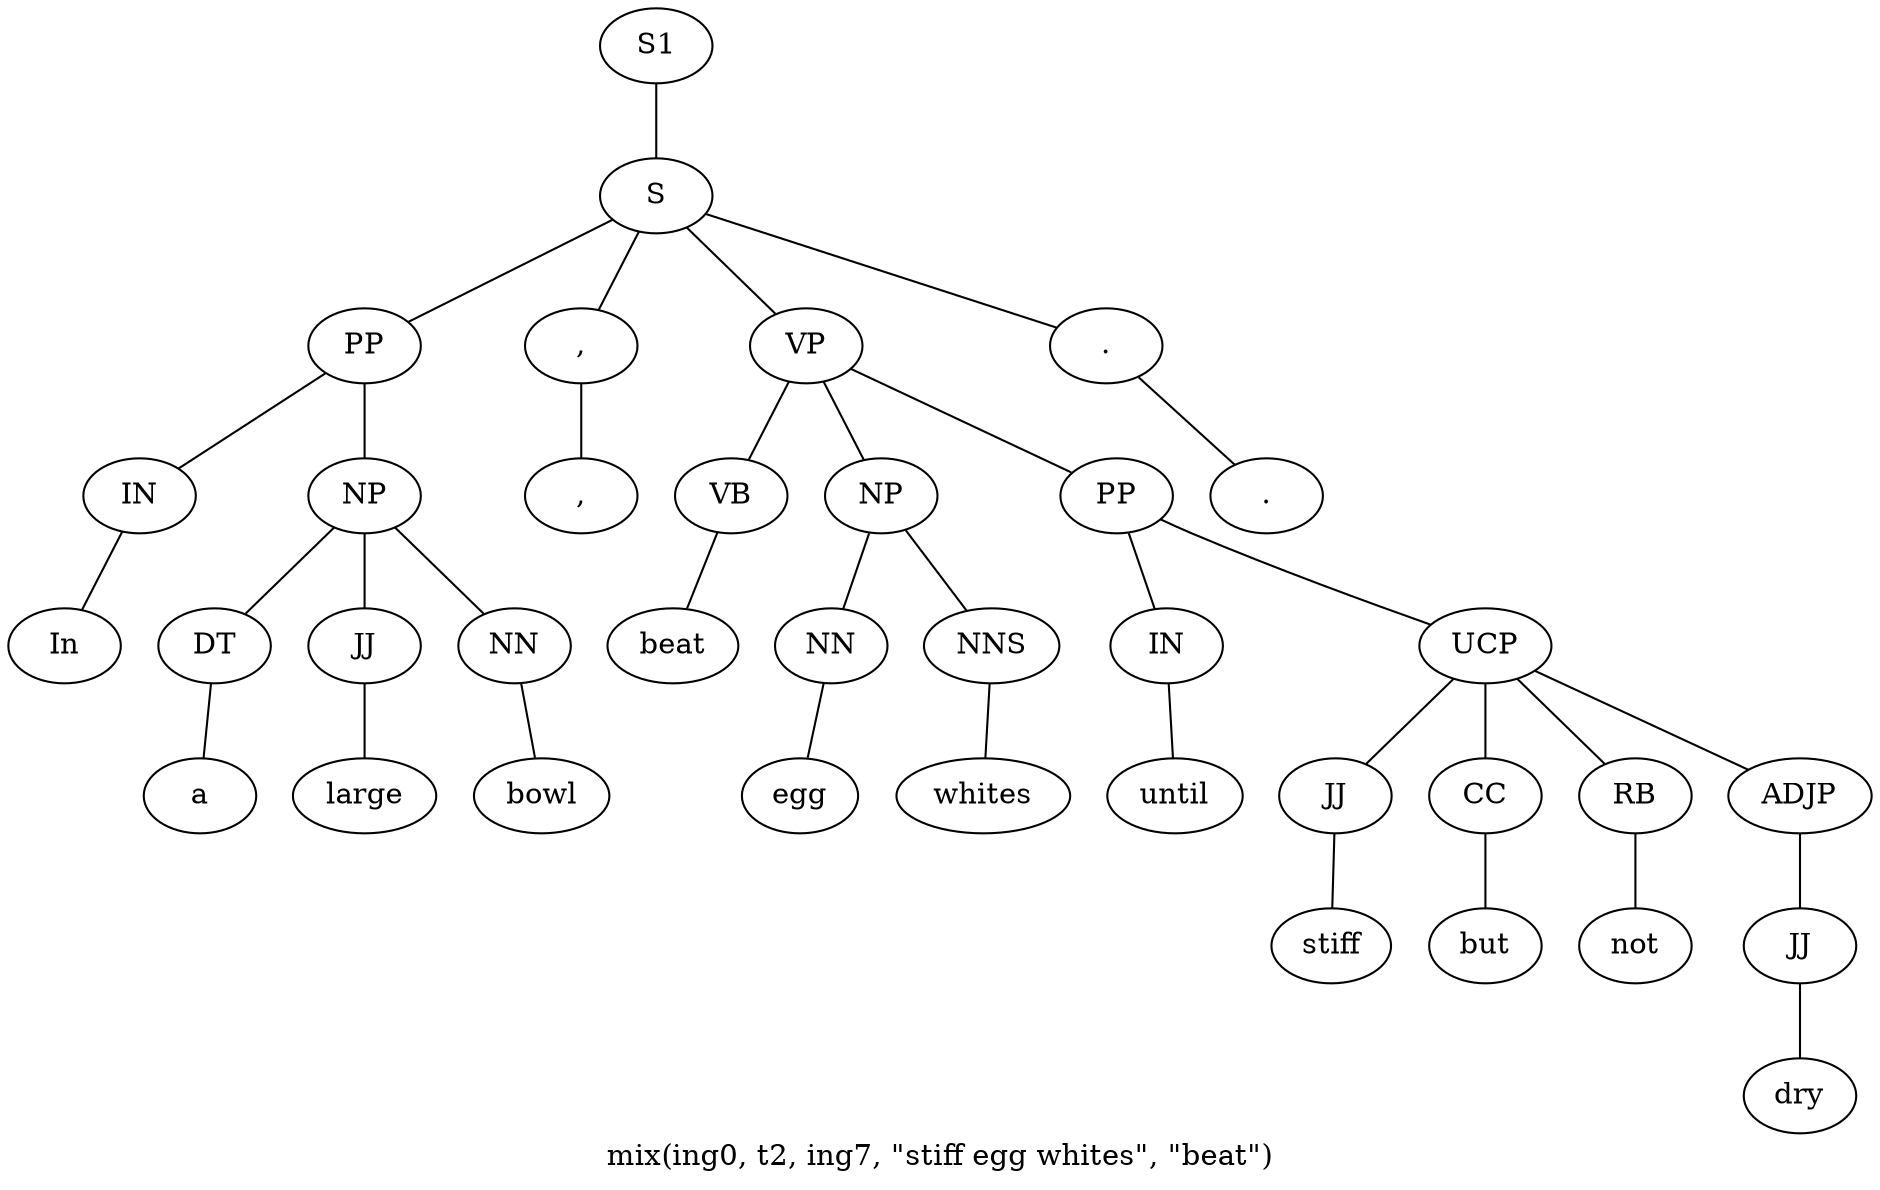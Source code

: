 graph SyntaxGraph {
	label = "mix(ing0, t2, ing7, \"stiff egg whites\", \"beat\")";
	Node0 [label="S1"];
	Node1 [label="S"];
	Node2 [label="PP"];
	Node3 [label="IN"];
	Node4 [label="In"];
	Node5 [label="NP"];
	Node6 [label="DT"];
	Node7 [label="a"];
	Node8 [label="JJ"];
	Node9 [label="large"];
	Node10 [label="NN"];
	Node11 [label="bowl"];
	Node12 [label=","];
	Node13 [label=","];
	Node14 [label="VP"];
	Node15 [label="VB"];
	Node16 [label="beat"];
	Node17 [label="NP"];
	Node18 [label="NN"];
	Node19 [label="egg"];
	Node20 [label="NNS"];
	Node21 [label="whites"];
	Node22 [label="PP"];
	Node23 [label="IN"];
	Node24 [label="until"];
	Node25 [label="UCP"];
	Node26 [label="JJ"];
	Node27 [label="stiff"];
	Node28 [label="CC"];
	Node29 [label="but"];
	Node30 [label="RB"];
	Node31 [label="not"];
	Node32 [label="ADJP"];
	Node33 [label="JJ"];
	Node34 [label="dry"];
	Node35 [label="."];
	Node36 [label="."];

	Node0 -- Node1;
	Node1 -- Node2;
	Node1 -- Node12;
	Node1 -- Node14;
	Node1 -- Node35;
	Node2 -- Node3;
	Node2 -- Node5;
	Node3 -- Node4;
	Node5 -- Node6;
	Node5 -- Node8;
	Node5 -- Node10;
	Node6 -- Node7;
	Node8 -- Node9;
	Node10 -- Node11;
	Node12 -- Node13;
	Node14 -- Node15;
	Node14 -- Node17;
	Node14 -- Node22;
	Node15 -- Node16;
	Node17 -- Node18;
	Node17 -- Node20;
	Node18 -- Node19;
	Node20 -- Node21;
	Node22 -- Node23;
	Node22 -- Node25;
	Node23 -- Node24;
	Node25 -- Node26;
	Node25 -- Node28;
	Node25 -- Node30;
	Node25 -- Node32;
	Node26 -- Node27;
	Node28 -- Node29;
	Node30 -- Node31;
	Node32 -- Node33;
	Node33 -- Node34;
	Node35 -- Node36;
}